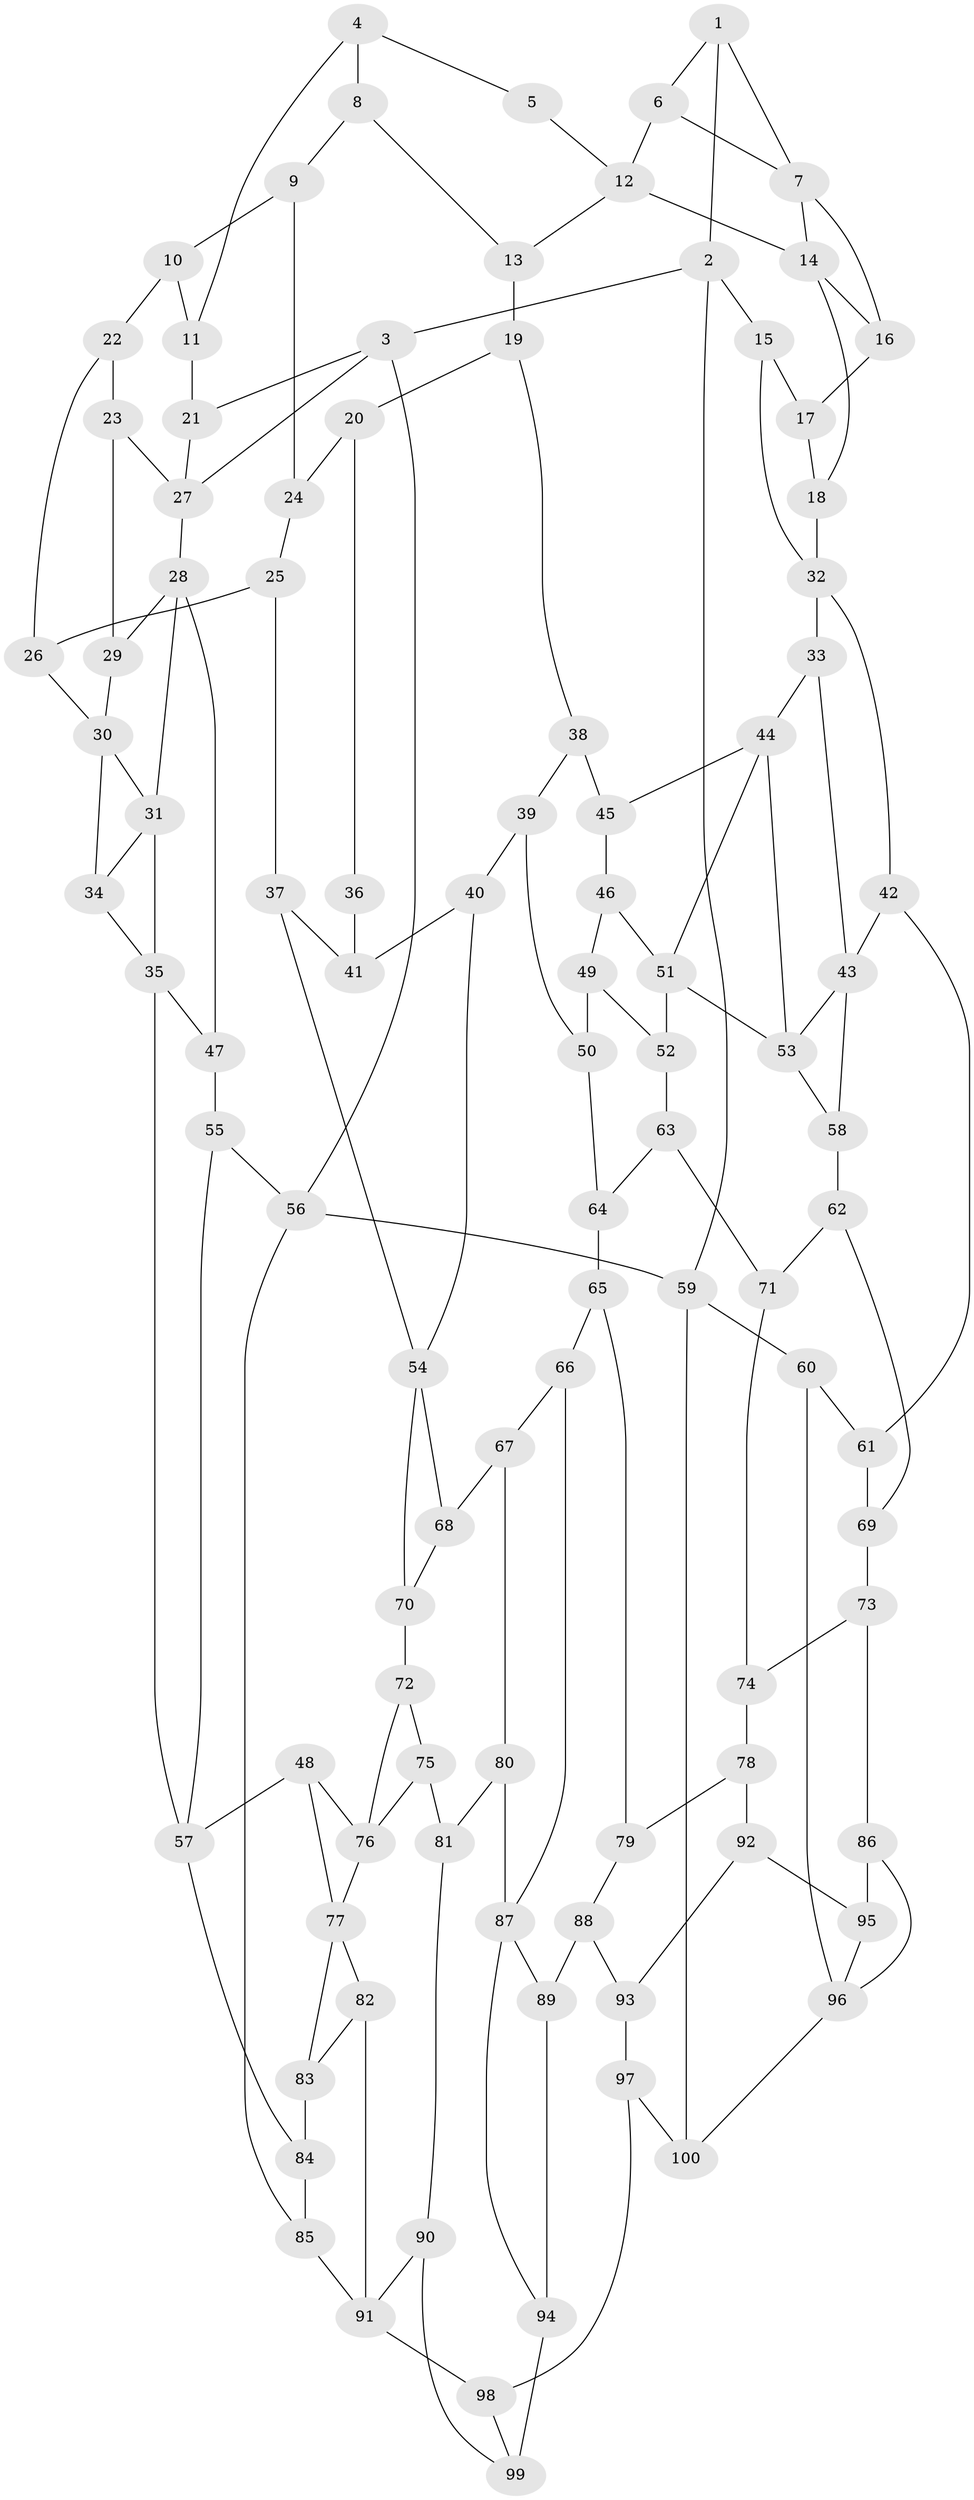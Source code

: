 // original degree distribution, {3: 0.02112676056338028, 5: 0.5422535211267606, 6: 0.21830985915492956, 4: 0.21830985915492956}
// Generated by graph-tools (version 1.1) at 2025/38/03/04/25 23:38:32]
// undirected, 100 vertices, 161 edges
graph export_dot {
  node [color=gray90,style=filled];
  1;
  2;
  3;
  4;
  5;
  6;
  7;
  8;
  9;
  10;
  11;
  12;
  13;
  14;
  15;
  16;
  17;
  18;
  19;
  20;
  21;
  22;
  23;
  24;
  25;
  26;
  27;
  28;
  29;
  30;
  31;
  32;
  33;
  34;
  35;
  36;
  37;
  38;
  39;
  40;
  41;
  42;
  43;
  44;
  45;
  46;
  47;
  48;
  49;
  50;
  51;
  52;
  53;
  54;
  55;
  56;
  57;
  58;
  59;
  60;
  61;
  62;
  63;
  64;
  65;
  66;
  67;
  68;
  69;
  70;
  71;
  72;
  73;
  74;
  75;
  76;
  77;
  78;
  79;
  80;
  81;
  82;
  83;
  84;
  85;
  86;
  87;
  88;
  89;
  90;
  91;
  92;
  93;
  94;
  95;
  96;
  97;
  98;
  99;
  100;
  1 -- 2 [weight=1.0];
  1 -- 6 [weight=1.0];
  1 -- 7 [weight=1.0];
  2 -- 3 [weight=1.0];
  2 -- 15 [weight=1.0];
  2 -- 59 [weight=1.0];
  3 -- 21 [weight=1.0];
  3 -- 27 [weight=1.0];
  3 -- 56 [weight=1.0];
  4 -- 5 [weight=1.0];
  4 -- 8 [weight=1.0];
  4 -- 11 [weight=1.0];
  5 -- 12 [weight=1.0];
  6 -- 7 [weight=1.0];
  6 -- 12 [weight=1.0];
  7 -- 14 [weight=1.0];
  7 -- 16 [weight=1.0];
  8 -- 9 [weight=1.0];
  8 -- 13 [weight=1.0];
  9 -- 10 [weight=1.0];
  9 -- 24 [weight=2.0];
  10 -- 11 [weight=1.0];
  10 -- 22 [weight=1.0];
  11 -- 21 [weight=1.0];
  12 -- 13 [weight=1.0];
  12 -- 14 [weight=1.0];
  13 -- 19 [weight=1.0];
  14 -- 16 [weight=1.0];
  14 -- 18 [weight=1.0];
  15 -- 17 [weight=1.0];
  15 -- 32 [weight=1.0];
  16 -- 17 [weight=2.0];
  17 -- 18 [weight=1.0];
  18 -- 32 [weight=1.0];
  19 -- 20 [weight=1.0];
  19 -- 38 [weight=1.0];
  20 -- 24 [weight=1.0];
  20 -- 36 [weight=1.0];
  21 -- 27 [weight=1.0];
  22 -- 23 [weight=1.0];
  22 -- 26 [weight=1.0];
  23 -- 27 [weight=1.0];
  23 -- 29 [weight=2.0];
  24 -- 25 [weight=1.0];
  25 -- 26 [weight=1.0];
  25 -- 37 [weight=1.0];
  26 -- 30 [weight=1.0];
  27 -- 28 [weight=1.0];
  28 -- 29 [weight=1.0];
  28 -- 31 [weight=1.0];
  28 -- 47 [weight=1.0];
  29 -- 30 [weight=1.0];
  30 -- 31 [weight=1.0];
  30 -- 34 [weight=1.0];
  31 -- 34 [weight=1.0];
  31 -- 35 [weight=1.0];
  32 -- 33 [weight=1.0];
  32 -- 42 [weight=1.0];
  33 -- 43 [weight=1.0];
  33 -- 44 [weight=1.0];
  34 -- 35 [weight=1.0];
  35 -- 47 [weight=1.0];
  35 -- 57 [weight=1.0];
  36 -- 41 [weight=2.0];
  37 -- 41 [weight=1.0];
  37 -- 54 [weight=1.0];
  38 -- 39 [weight=1.0];
  38 -- 45 [weight=2.0];
  39 -- 40 [weight=1.0];
  39 -- 50 [weight=1.0];
  40 -- 41 [weight=1.0];
  40 -- 54 [weight=1.0];
  42 -- 43 [weight=1.0];
  42 -- 61 [weight=1.0];
  43 -- 53 [weight=1.0];
  43 -- 58 [weight=1.0];
  44 -- 45 [weight=1.0];
  44 -- 51 [weight=1.0];
  44 -- 53 [weight=1.0];
  45 -- 46 [weight=1.0];
  46 -- 49 [weight=1.0];
  46 -- 51 [weight=1.0];
  47 -- 55 [weight=1.0];
  48 -- 57 [weight=1.0];
  48 -- 76 [weight=1.0];
  48 -- 77 [weight=1.0];
  49 -- 50 [weight=1.0];
  49 -- 52 [weight=1.0];
  50 -- 64 [weight=1.0];
  51 -- 52 [weight=1.0];
  51 -- 53 [weight=1.0];
  52 -- 63 [weight=1.0];
  53 -- 58 [weight=1.0];
  54 -- 68 [weight=1.0];
  54 -- 70 [weight=1.0];
  55 -- 56 [weight=1.0];
  55 -- 57 [weight=1.0];
  56 -- 59 [weight=1.0];
  56 -- 85 [weight=1.0];
  57 -- 84 [weight=1.0];
  58 -- 62 [weight=1.0];
  59 -- 60 [weight=1.0];
  59 -- 100 [weight=1.0];
  60 -- 61 [weight=1.0];
  60 -- 96 [weight=1.0];
  61 -- 69 [weight=1.0];
  62 -- 69 [weight=1.0];
  62 -- 71 [weight=1.0];
  63 -- 64 [weight=1.0];
  63 -- 71 [weight=2.0];
  64 -- 65 [weight=1.0];
  65 -- 66 [weight=1.0];
  65 -- 79 [weight=1.0];
  66 -- 67 [weight=1.0];
  66 -- 87 [weight=1.0];
  67 -- 68 [weight=1.0];
  67 -- 80 [weight=1.0];
  68 -- 70 [weight=1.0];
  69 -- 73 [weight=1.0];
  70 -- 72 [weight=2.0];
  71 -- 74 [weight=1.0];
  72 -- 75 [weight=1.0];
  72 -- 76 [weight=1.0];
  73 -- 74 [weight=1.0];
  73 -- 86 [weight=1.0];
  74 -- 78 [weight=1.0];
  75 -- 76 [weight=1.0];
  75 -- 81 [weight=1.0];
  76 -- 77 [weight=1.0];
  77 -- 82 [weight=1.0];
  77 -- 83 [weight=1.0];
  78 -- 79 [weight=1.0];
  78 -- 92 [weight=1.0];
  79 -- 88 [weight=1.0];
  80 -- 81 [weight=1.0];
  80 -- 87 [weight=1.0];
  81 -- 90 [weight=1.0];
  82 -- 83 [weight=1.0];
  82 -- 91 [weight=1.0];
  83 -- 84 [weight=2.0];
  84 -- 85 [weight=1.0];
  85 -- 91 [weight=1.0];
  86 -- 95 [weight=1.0];
  86 -- 96 [weight=1.0];
  87 -- 89 [weight=1.0];
  87 -- 94 [weight=1.0];
  88 -- 89 [weight=1.0];
  88 -- 93 [weight=1.0];
  89 -- 94 [weight=1.0];
  90 -- 91 [weight=1.0];
  90 -- 99 [weight=1.0];
  91 -- 98 [weight=1.0];
  92 -- 93 [weight=1.0];
  92 -- 95 [weight=2.0];
  93 -- 97 [weight=1.0];
  94 -- 99 [weight=2.0];
  95 -- 96 [weight=1.0];
  96 -- 100 [weight=1.0];
  97 -- 98 [weight=1.0];
  97 -- 100 [weight=1.0];
  98 -- 99 [weight=1.0];
}
